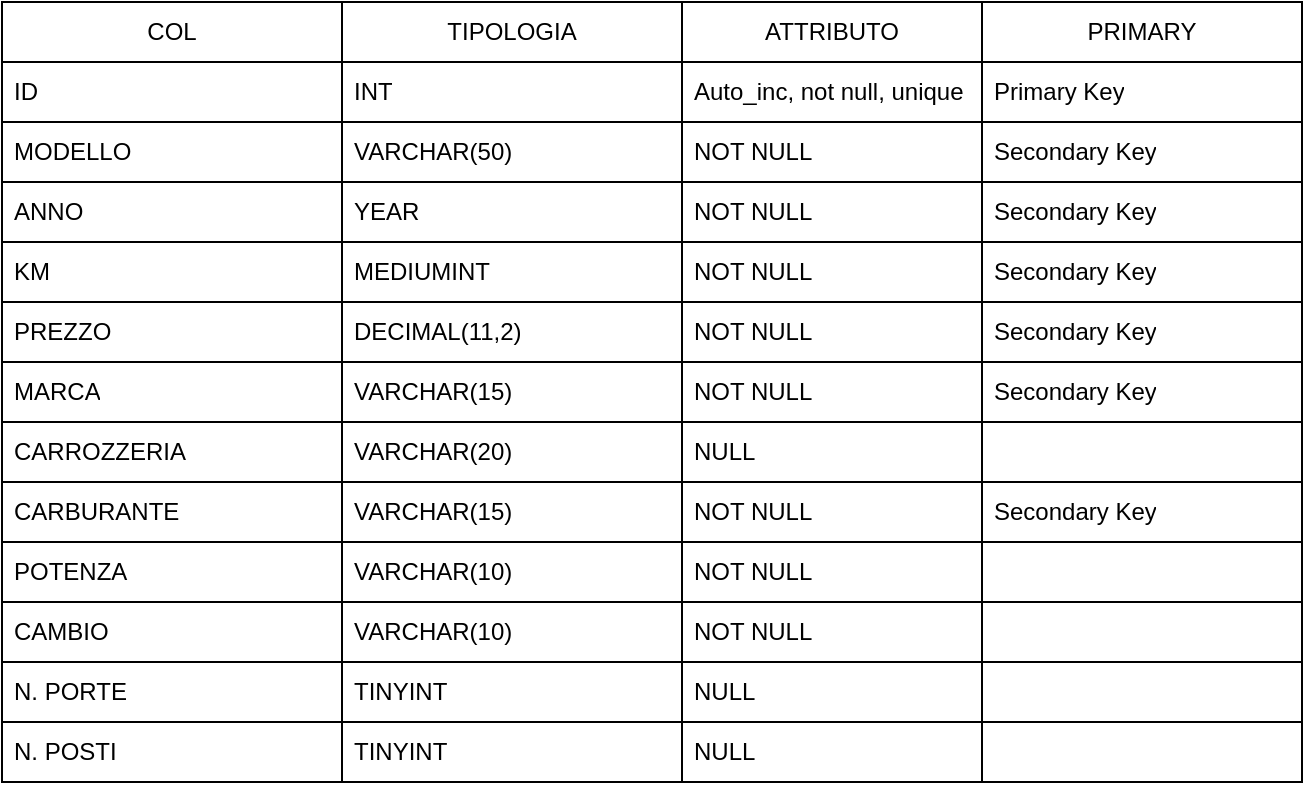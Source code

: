 <mxfile version="21.3.3" type="device">
  <diagram name="Pagina-1" id="qObnDE3NmX9A2RAI-MTO">
    <mxGraphModel dx="1434" dy="782" grid="1" gridSize="10" guides="1" tooltips="1" connect="1" arrows="1" fold="1" page="1" pageScale="1" pageWidth="827" pageHeight="1169" math="0" shadow="0">
      <root>
        <mxCell id="0" />
        <mxCell id="1" parent="0" />
        <mxCell id="z9jX6qVS_BlZvWtsuFUb-1" value="COL " style="swimlane;fontStyle=0;childLayout=stackLayout;horizontal=1;startSize=30;horizontalStack=0;resizeParent=1;resizeParentMax=0;resizeLast=0;collapsible=1;marginBottom=0;whiteSpace=wrap;html=1;" vertex="1" parent="1">
          <mxGeometry x="110" y="60" width="170" height="120" as="geometry" />
        </mxCell>
        <mxCell id="z9jX6qVS_BlZvWtsuFUb-2" value="ID&lt;span style=&quot;white-space: pre;&quot;&gt;	&lt;/span&gt;&lt;span style=&quot;white-space: pre;&quot;&gt;	&lt;/span&gt;" style="text;strokeColor=none;fillColor=none;align=left;verticalAlign=middle;spacingLeft=4;spacingRight=4;overflow=hidden;points=[[0,0.5],[1,0.5]];portConstraint=eastwest;rotatable=0;whiteSpace=wrap;html=1;" vertex="1" parent="z9jX6qVS_BlZvWtsuFUb-1">
          <mxGeometry y="30" width="170" height="30" as="geometry" />
        </mxCell>
        <mxCell id="z9jX6qVS_BlZvWtsuFUb-3" value="MODELLO" style="text;strokeColor=default;fillColor=none;align=left;verticalAlign=middle;spacingLeft=4;spacingRight=4;overflow=hidden;points=[[0,0.5],[1,0.5]];portConstraint=eastwest;rotatable=0;whiteSpace=wrap;html=1;" vertex="1" parent="z9jX6qVS_BlZvWtsuFUb-1">
          <mxGeometry y="60" width="170" height="30" as="geometry" />
        </mxCell>
        <mxCell id="z9jX6qVS_BlZvWtsuFUb-4" value="ANNO" style="text;strokeColor=none;fillColor=none;align=left;verticalAlign=middle;spacingLeft=4;spacingRight=4;overflow=hidden;points=[[0,0.5],[1,0.5]];portConstraint=eastwest;rotatable=0;whiteSpace=wrap;html=1;" vertex="1" parent="z9jX6qVS_BlZvWtsuFUb-1">
          <mxGeometry y="90" width="170" height="30" as="geometry" />
        </mxCell>
        <mxCell id="z9jX6qVS_BlZvWtsuFUb-6" value="TIPOLOGIA" style="swimlane;fontStyle=0;childLayout=stackLayout;horizontal=1;startSize=30;horizontalStack=0;resizeParent=1;resizeParentMax=0;resizeLast=0;collapsible=1;marginBottom=0;whiteSpace=wrap;html=1;" vertex="1" parent="1">
          <mxGeometry x="280" y="60" width="170" height="120" as="geometry" />
        </mxCell>
        <mxCell id="z9jX6qVS_BlZvWtsuFUb-7" value="INT" style="text;strokeColor=none;fillColor=none;align=left;verticalAlign=middle;spacingLeft=4;spacingRight=4;overflow=hidden;points=[[0,0.5],[1,0.5]];portConstraint=eastwest;rotatable=0;whiteSpace=wrap;html=1;" vertex="1" parent="z9jX6qVS_BlZvWtsuFUb-6">
          <mxGeometry y="30" width="170" height="30" as="geometry" />
        </mxCell>
        <mxCell id="z9jX6qVS_BlZvWtsuFUb-8" value="VARCHAR(50)" style="text;strokeColor=default;fillColor=none;align=left;verticalAlign=middle;spacingLeft=4;spacingRight=4;overflow=hidden;points=[[0,0.5],[1,0.5]];portConstraint=eastwest;rotatable=0;whiteSpace=wrap;html=1;" vertex="1" parent="z9jX6qVS_BlZvWtsuFUb-6">
          <mxGeometry y="60" width="170" height="30" as="geometry" />
        </mxCell>
        <mxCell id="z9jX6qVS_BlZvWtsuFUb-9" value="YEAR" style="text;strokeColor=none;fillColor=none;align=left;verticalAlign=middle;spacingLeft=4;spacingRight=4;overflow=hidden;points=[[0,0.5],[1,0.5]];portConstraint=eastwest;rotatable=0;whiteSpace=wrap;html=1;" vertex="1" parent="z9jX6qVS_BlZvWtsuFUb-6">
          <mxGeometry y="90" width="170" height="30" as="geometry" />
        </mxCell>
        <mxCell id="z9jX6qVS_BlZvWtsuFUb-10" value="ATTRIBUTO" style="swimlane;fontStyle=0;childLayout=stackLayout;horizontal=1;startSize=30;horizontalStack=0;resizeParent=1;resizeParentMax=0;resizeLast=0;collapsible=1;marginBottom=0;whiteSpace=wrap;html=1;" vertex="1" parent="1">
          <mxGeometry x="450" y="60" width="150" height="120" as="geometry" />
        </mxCell>
        <mxCell id="z9jX6qVS_BlZvWtsuFUb-11" value="Auto_inc, not null, unique" style="text;strokeColor=none;fillColor=none;align=left;verticalAlign=middle;spacingLeft=4;spacingRight=4;overflow=hidden;points=[[0,0.5],[1,0.5]];portConstraint=eastwest;rotatable=0;whiteSpace=wrap;html=1;" vertex="1" parent="z9jX6qVS_BlZvWtsuFUb-10">
          <mxGeometry y="30" width="150" height="30" as="geometry" />
        </mxCell>
        <mxCell id="z9jX6qVS_BlZvWtsuFUb-12" value="NOT NULL" style="text;strokeColor=default;fillColor=none;align=left;verticalAlign=middle;spacingLeft=4;spacingRight=4;overflow=hidden;points=[[0,0.5],[1,0.5]];portConstraint=eastwest;rotatable=0;whiteSpace=wrap;html=1;" vertex="1" parent="z9jX6qVS_BlZvWtsuFUb-10">
          <mxGeometry y="60" width="150" height="30" as="geometry" />
        </mxCell>
        <mxCell id="z9jX6qVS_BlZvWtsuFUb-13" value="NOT NULL" style="text;strokeColor=none;fillColor=none;align=left;verticalAlign=middle;spacingLeft=4;spacingRight=4;overflow=hidden;points=[[0,0.5],[1,0.5]];portConstraint=eastwest;rotatable=0;whiteSpace=wrap;html=1;" vertex="1" parent="z9jX6qVS_BlZvWtsuFUb-10">
          <mxGeometry y="90" width="150" height="30" as="geometry" />
        </mxCell>
        <mxCell id="z9jX6qVS_BlZvWtsuFUb-14" value="PRIMARY" style="swimlane;fontStyle=0;childLayout=stackLayout;horizontal=1;startSize=30;horizontalStack=0;resizeParent=1;resizeParentMax=0;resizeLast=0;collapsible=1;marginBottom=0;whiteSpace=wrap;html=1;" vertex="1" parent="1">
          <mxGeometry x="600" y="60" width="160" height="90" as="geometry">
            <mxRectangle x="600" y="60" width="50" height="40" as="alternateBounds" />
          </mxGeometry>
        </mxCell>
        <mxCell id="z9jX6qVS_BlZvWtsuFUb-15" value="Primary Key" style="text;strokeColor=none;fillColor=none;align=left;verticalAlign=middle;spacingLeft=4;spacingRight=4;overflow=hidden;points=[[0,0.5],[1,0.5]];portConstraint=eastwest;rotatable=0;whiteSpace=wrap;html=1;" vertex="1" parent="z9jX6qVS_BlZvWtsuFUb-14">
          <mxGeometry y="30" width="160" height="30" as="geometry" />
        </mxCell>
        <mxCell id="z9jX6qVS_BlZvWtsuFUb-16" value="Secondary Key" style="text;strokeColor=default;fillColor=none;align=left;verticalAlign=middle;spacingLeft=4;spacingRight=4;overflow=hidden;points=[[0,0.5],[1,0.5]];portConstraint=eastwest;rotatable=0;whiteSpace=wrap;html=1;" vertex="1" parent="z9jX6qVS_BlZvWtsuFUb-14">
          <mxGeometry y="60" width="160" height="30" as="geometry" />
        </mxCell>
        <mxCell id="z9jX6qVS_BlZvWtsuFUb-19" value="Secondary Key" style="text;strokeColor=default;fillColor=none;align=left;verticalAlign=middle;spacingLeft=4;spacingRight=4;overflow=hidden;points=[[0,0.5],[1,0.5]];portConstraint=eastwest;rotatable=0;whiteSpace=wrap;html=1;" vertex="1" parent="1">
          <mxGeometry x="600" y="180" width="160" height="30" as="geometry" />
        </mxCell>
        <mxCell id="z9jX6qVS_BlZvWtsuFUb-21" value="Secondary Key" style="text;strokeColor=default;fillColor=none;align=left;verticalAlign=middle;spacingLeft=4;spacingRight=4;overflow=hidden;points=[[0,0.5],[1,0.5]];portConstraint=eastwest;rotatable=0;whiteSpace=wrap;html=1;" vertex="1" parent="1">
          <mxGeometry x="600" y="210" width="160" height="30" as="geometry" />
        </mxCell>
        <mxCell id="z9jX6qVS_BlZvWtsuFUb-22" value="NOT NULL" style="text;strokeColor=default;fillColor=none;align=left;verticalAlign=middle;spacingLeft=4;spacingRight=4;overflow=hidden;points=[[0,0.5],[1,0.5]];portConstraint=eastwest;rotatable=0;whiteSpace=wrap;html=1;" vertex="1" parent="1">
          <mxGeometry x="450" y="180" width="150" height="30" as="geometry" />
        </mxCell>
        <mxCell id="z9jX6qVS_BlZvWtsuFUb-23" value="NOT NULL" style="text;strokeColor=default;fillColor=none;align=left;verticalAlign=middle;spacingLeft=4;spacingRight=4;overflow=hidden;points=[[0,0.5],[1,0.5]];portConstraint=eastwest;rotatable=0;whiteSpace=wrap;html=1;" vertex="1" parent="1">
          <mxGeometry x="450" y="210" width="150" height="30" as="geometry" />
        </mxCell>
        <mxCell id="z9jX6qVS_BlZvWtsuFUb-26" value="MEDIUMINT" style="text;strokeColor=default;fillColor=none;align=left;verticalAlign=middle;spacingLeft=4;spacingRight=4;overflow=hidden;points=[[0,0.5],[1,0.5]];portConstraint=eastwest;rotatable=0;whiteSpace=wrap;html=1;" vertex="1" parent="1">
          <mxGeometry x="280" y="180" width="170" height="30" as="geometry" />
        </mxCell>
        <mxCell id="z9jX6qVS_BlZvWtsuFUb-27" value="DECIMAL(11,2)" style="text;strokeColor=default;fillColor=none;align=left;verticalAlign=middle;spacingLeft=4;spacingRight=4;overflow=hidden;points=[[0,0.5],[1,0.5]];portConstraint=eastwest;rotatable=0;whiteSpace=wrap;html=1;" vertex="1" parent="1">
          <mxGeometry x="280" y="210" width="170" height="30" as="geometry" />
        </mxCell>
        <mxCell id="z9jX6qVS_BlZvWtsuFUb-30" value="KM " style="text;strokeColor=default;fillColor=none;align=left;verticalAlign=middle;spacingLeft=4;spacingRight=4;overflow=hidden;points=[[0,0.5],[1,0.5]];portConstraint=eastwest;rotatable=0;whiteSpace=wrap;html=1;" vertex="1" parent="1">
          <mxGeometry x="110" y="180" width="170" height="30" as="geometry" />
        </mxCell>
        <mxCell id="z9jX6qVS_BlZvWtsuFUb-31" value="PREZZO" style="text;strokeColor=default;fillColor=none;align=left;verticalAlign=middle;spacingLeft=4;spacingRight=4;overflow=hidden;points=[[0,0.5],[1,0.5]];portConstraint=eastwest;rotatable=0;whiteSpace=wrap;html=1;" vertex="1" parent="1">
          <mxGeometry x="110" y="210" width="170" height="30" as="geometry" />
        </mxCell>
        <mxCell id="z9jX6qVS_BlZvWtsuFUb-34" value="CARBURANTE" style="text;strokeColor=default;fillColor=none;align=left;verticalAlign=middle;spacingLeft=4;spacingRight=4;overflow=hidden;points=[[0,0.5],[1,0.5]];portConstraint=eastwest;rotatable=0;whiteSpace=wrap;html=1;" vertex="1" parent="1">
          <mxGeometry x="110" y="300" width="170" height="30" as="geometry" />
        </mxCell>
        <mxCell id="z9jX6qVS_BlZvWtsuFUb-35" value="CARROZZERIA" style="text;strokeColor=default;fillColor=none;align=left;verticalAlign=middle;spacingLeft=4;spacingRight=4;overflow=hidden;points=[[0,0.5],[1,0.5]];portConstraint=eastwest;rotatable=0;whiteSpace=wrap;html=1;" vertex="1" parent="1">
          <mxGeometry x="110" y="270" width="170" height="30" as="geometry" />
        </mxCell>
        <mxCell id="z9jX6qVS_BlZvWtsuFUb-36" value="POTENZA" style="text;strokeColor=default;fillColor=none;align=left;verticalAlign=middle;spacingLeft=4;spacingRight=4;overflow=hidden;points=[[0,0.5],[1,0.5]];portConstraint=eastwest;rotatable=0;whiteSpace=wrap;html=1;" vertex="1" parent="1">
          <mxGeometry x="110" y="330" width="170" height="30" as="geometry" />
        </mxCell>
        <mxCell id="z9jX6qVS_BlZvWtsuFUb-37" value="CAMBIO" style="text;strokeColor=default;fillColor=none;align=left;verticalAlign=middle;spacingLeft=4;spacingRight=4;overflow=hidden;points=[[0,0.5],[1,0.5]];portConstraint=eastwest;rotatable=0;whiteSpace=wrap;html=1;" vertex="1" parent="1">
          <mxGeometry x="110" y="360" width="170" height="30" as="geometry" />
        </mxCell>
        <mxCell id="z9jX6qVS_BlZvWtsuFUb-38" value="N. POSTI" style="text;strokeColor=default;fillColor=none;align=left;verticalAlign=middle;spacingLeft=4;spacingRight=4;overflow=hidden;points=[[0,0.5],[1,0.5]];portConstraint=eastwest;rotatable=0;whiteSpace=wrap;html=1;" vertex="1" parent="1">
          <mxGeometry x="110" y="420" width="170" height="30" as="geometry" />
        </mxCell>
        <mxCell id="z9jX6qVS_BlZvWtsuFUb-39" value="N. PORTE" style="text;strokeColor=default;fillColor=none;align=left;verticalAlign=middle;spacingLeft=4;spacingRight=4;overflow=hidden;points=[[0,0.5],[1,0.5]];portConstraint=eastwest;rotatable=0;whiteSpace=wrap;html=1;" vertex="1" parent="1">
          <mxGeometry x="110" y="390" width="170" height="30" as="geometry" />
        </mxCell>
        <mxCell id="z9jX6qVS_BlZvWtsuFUb-40" value="VARCHAR(15)" style="text;strokeColor=default;fillColor=none;align=left;verticalAlign=middle;spacingLeft=4;spacingRight=4;overflow=hidden;points=[[0,0.5],[1,0.5]];portConstraint=eastwest;rotatable=0;whiteSpace=wrap;html=1;" vertex="1" parent="1">
          <mxGeometry x="280" y="300" width="170" height="30" as="geometry" />
        </mxCell>
        <mxCell id="z9jX6qVS_BlZvWtsuFUb-41" value="VARCHAR(20)" style="text;strokeColor=default;fillColor=none;align=left;verticalAlign=middle;spacingLeft=4;spacingRight=4;overflow=hidden;points=[[0,0.5],[1,0.5]];portConstraint=eastwest;rotatable=0;whiteSpace=wrap;html=1;" vertex="1" parent="1">
          <mxGeometry x="280" y="270" width="170" height="30" as="geometry" />
        </mxCell>
        <mxCell id="z9jX6qVS_BlZvWtsuFUb-42" value="VARCHAR(10)" style="text;strokeColor=default;fillColor=none;align=left;verticalAlign=middle;spacingLeft=4;spacingRight=4;overflow=hidden;points=[[0,0.5],[1,0.5]];portConstraint=eastwest;rotatable=0;whiteSpace=wrap;html=1;" vertex="1" parent="1">
          <mxGeometry x="280" y="330" width="170" height="30" as="geometry" />
        </mxCell>
        <mxCell id="z9jX6qVS_BlZvWtsuFUb-43" value="VARCHAR(10)" style="text;strokeColor=default;fillColor=none;align=left;verticalAlign=middle;spacingLeft=4;spacingRight=4;overflow=hidden;points=[[0,0.5],[1,0.5]];portConstraint=eastwest;rotatable=0;whiteSpace=wrap;html=1;" vertex="1" parent="1">
          <mxGeometry x="280" y="360" width="170" height="30" as="geometry" />
        </mxCell>
        <mxCell id="z9jX6qVS_BlZvWtsuFUb-44" value="TINYINT" style="text;strokeColor=default;fillColor=none;align=left;verticalAlign=middle;spacingLeft=4;spacingRight=4;overflow=hidden;points=[[0,0.5],[1,0.5]];portConstraint=eastwest;rotatable=0;whiteSpace=wrap;html=1;" vertex="1" parent="1">
          <mxGeometry x="280" y="420" width="170" height="30" as="geometry" />
        </mxCell>
        <mxCell id="z9jX6qVS_BlZvWtsuFUb-45" value="TINYINT" style="text;strokeColor=default;fillColor=none;align=left;verticalAlign=middle;spacingLeft=4;spacingRight=4;overflow=hidden;points=[[0,0.5],[1,0.5]];portConstraint=eastwest;rotatable=0;whiteSpace=wrap;html=1;" vertex="1" parent="1">
          <mxGeometry x="280" y="390" width="170" height="30" as="geometry" />
        </mxCell>
        <mxCell id="z9jX6qVS_BlZvWtsuFUb-46" value="NOT NULL" style="text;strokeColor=default;fillColor=none;align=left;verticalAlign=middle;spacingLeft=4;spacingRight=4;overflow=hidden;points=[[0,0.5],[1,0.5]];portConstraint=eastwest;rotatable=0;whiteSpace=wrap;html=1;" vertex="1" parent="1">
          <mxGeometry x="450" y="300" width="150" height="30" as="geometry" />
        </mxCell>
        <mxCell id="z9jX6qVS_BlZvWtsuFUb-47" value="NULL" style="text;strokeColor=default;fillColor=none;align=left;verticalAlign=middle;spacingLeft=4;spacingRight=4;overflow=hidden;points=[[0,0.5],[1,0.5]];portConstraint=eastwest;rotatable=0;whiteSpace=wrap;html=1;" vertex="1" parent="1">
          <mxGeometry x="450" y="270" width="150" height="30" as="geometry" />
        </mxCell>
        <mxCell id="z9jX6qVS_BlZvWtsuFUb-48" value="NOT NULL" style="text;strokeColor=default;fillColor=none;align=left;verticalAlign=middle;spacingLeft=4;spacingRight=4;overflow=hidden;points=[[0,0.5],[1,0.5]];portConstraint=eastwest;rotatable=0;whiteSpace=wrap;html=1;" vertex="1" parent="1">
          <mxGeometry x="450" y="330" width="150" height="30" as="geometry" />
        </mxCell>
        <mxCell id="z9jX6qVS_BlZvWtsuFUb-49" value="NOT NULL" style="text;strokeColor=default;fillColor=none;align=left;verticalAlign=middle;spacingLeft=4;spacingRight=4;overflow=hidden;points=[[0,0.5],[1,0.5]];portConstraint=eastwest;rotatable=0;whiteSpace=wrap;html=1;" vertex="1" parent="1">
          <mxGeometry x="450" y="360" width="150" height="30" as="geometry" />
        </mxCell>
        <mxCell id="z9jX6qVS_BlZvWtsuFUb-50" value="NULL" style="text;strokeColor=default;fillColor=none;align=left;verticalAlign=middle;spacingLeft=4;spacingRight=4;overflow=hidden;points=[[0,0.5],[1,0.5]];portConstraint=eastwest;rotatable=0;whiteSpace=wrap;html=1;" vertex="1" parent="1">
          <mxGeometry x="450" y="420" width="150" height="30" as="geometry" />
        </mxCell>
        <mxCell id="z9jX6qVS_BlZvWtsuFUb-51" value="NULL" style="text;strokeColor=default;fillColor=none;align=left;verticalAlign=middle;spacingLeft=4;spacingRight=4;overflow=hidden;points=[[0,0.5],[1,0.5]];portConstraint=eastwest;rotatable=0;whiteSpace=wrap;html=1;" vertex="1" parent="1">
          <mxGeometry x="450" y="390" width="150" height="30" as="geometry" />
        </mxCell>
        <mxCell id="z9jX6qVS_BlZvWtsuFUb-52" value="Secondary Key" style="text;strokeColor=default;fillColor=none;align=left;verticalAlign=middle;spacingLeft=4;spacingRight=4;overflow=hidden;points=[[0,0.5],[1,0.5]];portConstraint=eastwest;rotatable=0;whiteSpace=wrap;html=1;" vertex="1" parent="1">
          <mxGeometry x="600" y="300" width="160" height="30" as="geometry" />
        </mxCell>
        <mxCell id="z9jX6qVS_BlZvWtsuFUb-53" value="" style="text;strokeColor=default;fillColor=none;align=left;verticalAlign=middle;spacingLeft=4;spacingRight=4;overflow=hidden;points=[[0,0.5],[1,0.5]];portConstraint=eastwest;rotatable=0;whiteSpace=wrap;html=1;" vertex="1" parent="1">
          <mxGeometry x="600" y="270" width="160" height="30" as="geometry" />
        </mxCell>
        <mxCell id="z9jX6qVS_BlZvWtsuFUb-54" value="" style="text;strokeColor=default;fillColor=none;align=left;verticalAlign=middle;spacingLeft=4;spacingRight=4;overflow=hidden;points=[[0,0.5],[1,0.5]];portConstraint=eastwest;rotatable=0;whiteSpace=wrap;html=1;" vertex="1" parent="1">
          <mxGeometry x="600" y="330" width="160" height="30" as="geometry" />
        </mxCell>
        <mxCell id="z9jX6qVS_BlZvWtsuFUb-55" value="" style="text;strokeColor=default;fillColor=none;align=left;verticalAlign=middle;spacingLeft=4;spacingRight=4;overflow=hidden;points=[[0,0.5],[1,0.5]];portConstraint=eastwest;rotatable=0;whiteSpace=wrap;html=1;" vertex="1" parent="1">
          <mxGeometry x="600" y="360" width="160" height="30" as="geometry" />
        </mxCell>
        <mxCell id="z9jX6qVS_BlZvWtsuFUb-56" value="" style="text;strokeColor=default;fillColor=none;align=left;verticalAlign=middle;spacingLeft=4;spacingRight=4;overflow=hidden;points=[[0,0.5],[1,0.5]];portConstraint=eastwest;rotatable=0;whiteSpace=wrap;html=1;" vertex="1" parent="1">
          <mxGeometry x="600" y="420" width="160" height="30" as="geometry" />
        </mxCell>
        <mxCell id="z9jX6qVS_BlZvWtsuFUb-57" value="" style="text;strokeColor=default;fillColor=none;align=left;verticalAlign=middle;spacingLeft=4;spacingRight=4;overflow=hidden;points=[[0,0.5],[1,0.5]];portConstraint=eastwest;rotatable=0;whiteSpace=wrap;html=1;" vertex="1" parent="1">
          <mxGeometry x="600" y="390" width="160" height="30" as="geometry" />
        </mxCell>
        <mxCell id="z9jX6qVS_BlZvWtsuFUb-58" value="MARCA" style="text;strokeColor=default;fillColor=none;align=left;verticalAlign=middle;spacingLeft=4;spacingRight=4;overflow=hidden;points=[[0,0.5],[1,0.5]];portConstraint=eastwest;rotatable=0;whiteSpace=wrap;html=1;" vertex="1" parent="1">
          <mxGeometry x="110" y="240" width="170" height="30" as="geometry" />
        </mxCell>
        <mxCell id="z9jX6qVS_BlZvWtsuFUb-59" value="VARCHAR(15)" style="text;strokeColor=default;fillColor=none;align=left;verticalAlign=middle;spacingLeft=4;spacingRight=4;overflow=hidden;points=[[0,0.5],[1,0.5]];portConstraint=eastwest;rotatable=0;whiteSpace=wrap;html=1;" vertex="1" parent="1">
          <mxGeometry x="280" y="240" width="170" height="30" as="geometry" />
        </mxCell>
        <mxCell id="z9jX6qVS_BlZvWtsuFUb-60" value="NOT NULL" style="text;strokeColor=default;fillColor=none;align=left;verticalAlign=middle;spacingLeft=4;spacingRight=4;overflow=hidden;points=[[0,0.5],[1,0.5]];portConstraint=eastwest;rotatable=0;whiteSpace=wrap;html=1;" vertex="1" parent="1">
          <mxGeometry x="450" y="240" width="150" height="30" as="geometry" />
        </mxCell>
        <mxCell id="z9jX6qVS_BlZvWtsuFUb-61" value="Secondary Key" style="text;strokeColor=default;fillColor=none;align=left;verticalAlign=middle;spacingLeft=4;spacingRight=4;overflow=hidden;points=[[0,0.5],[1,0.5]];portConstraint=eastwest;rotatable=0;whiteSpace=wrap;html=1;" vertex="1" parent="1">
          <mxGeometry x="600" y="240" width="160" height="30" as="geometry" />
        </mxCell>
        <mxCell id="z9jX6qVS_BlZvWtsuFUb-62" value="Secondary Key" style="text;strokeColor=default;fillColor=none;align=left;verticalAlign=middle;spacingLeft=4;spacingRight=4;overflow=hidden;points=[[0,0.5],[1,0.5]];portConstraint=eastwest;rotatable=0;whiteSpace=wrap;html=1;" vertex="1" parent="1">
          <mxGeometry x="600" y="150" width="160" height="30" as="geometry" />
        </mxCell>
      </root>
    </mxGraphModel>
  </diagram>
</mxfile>
